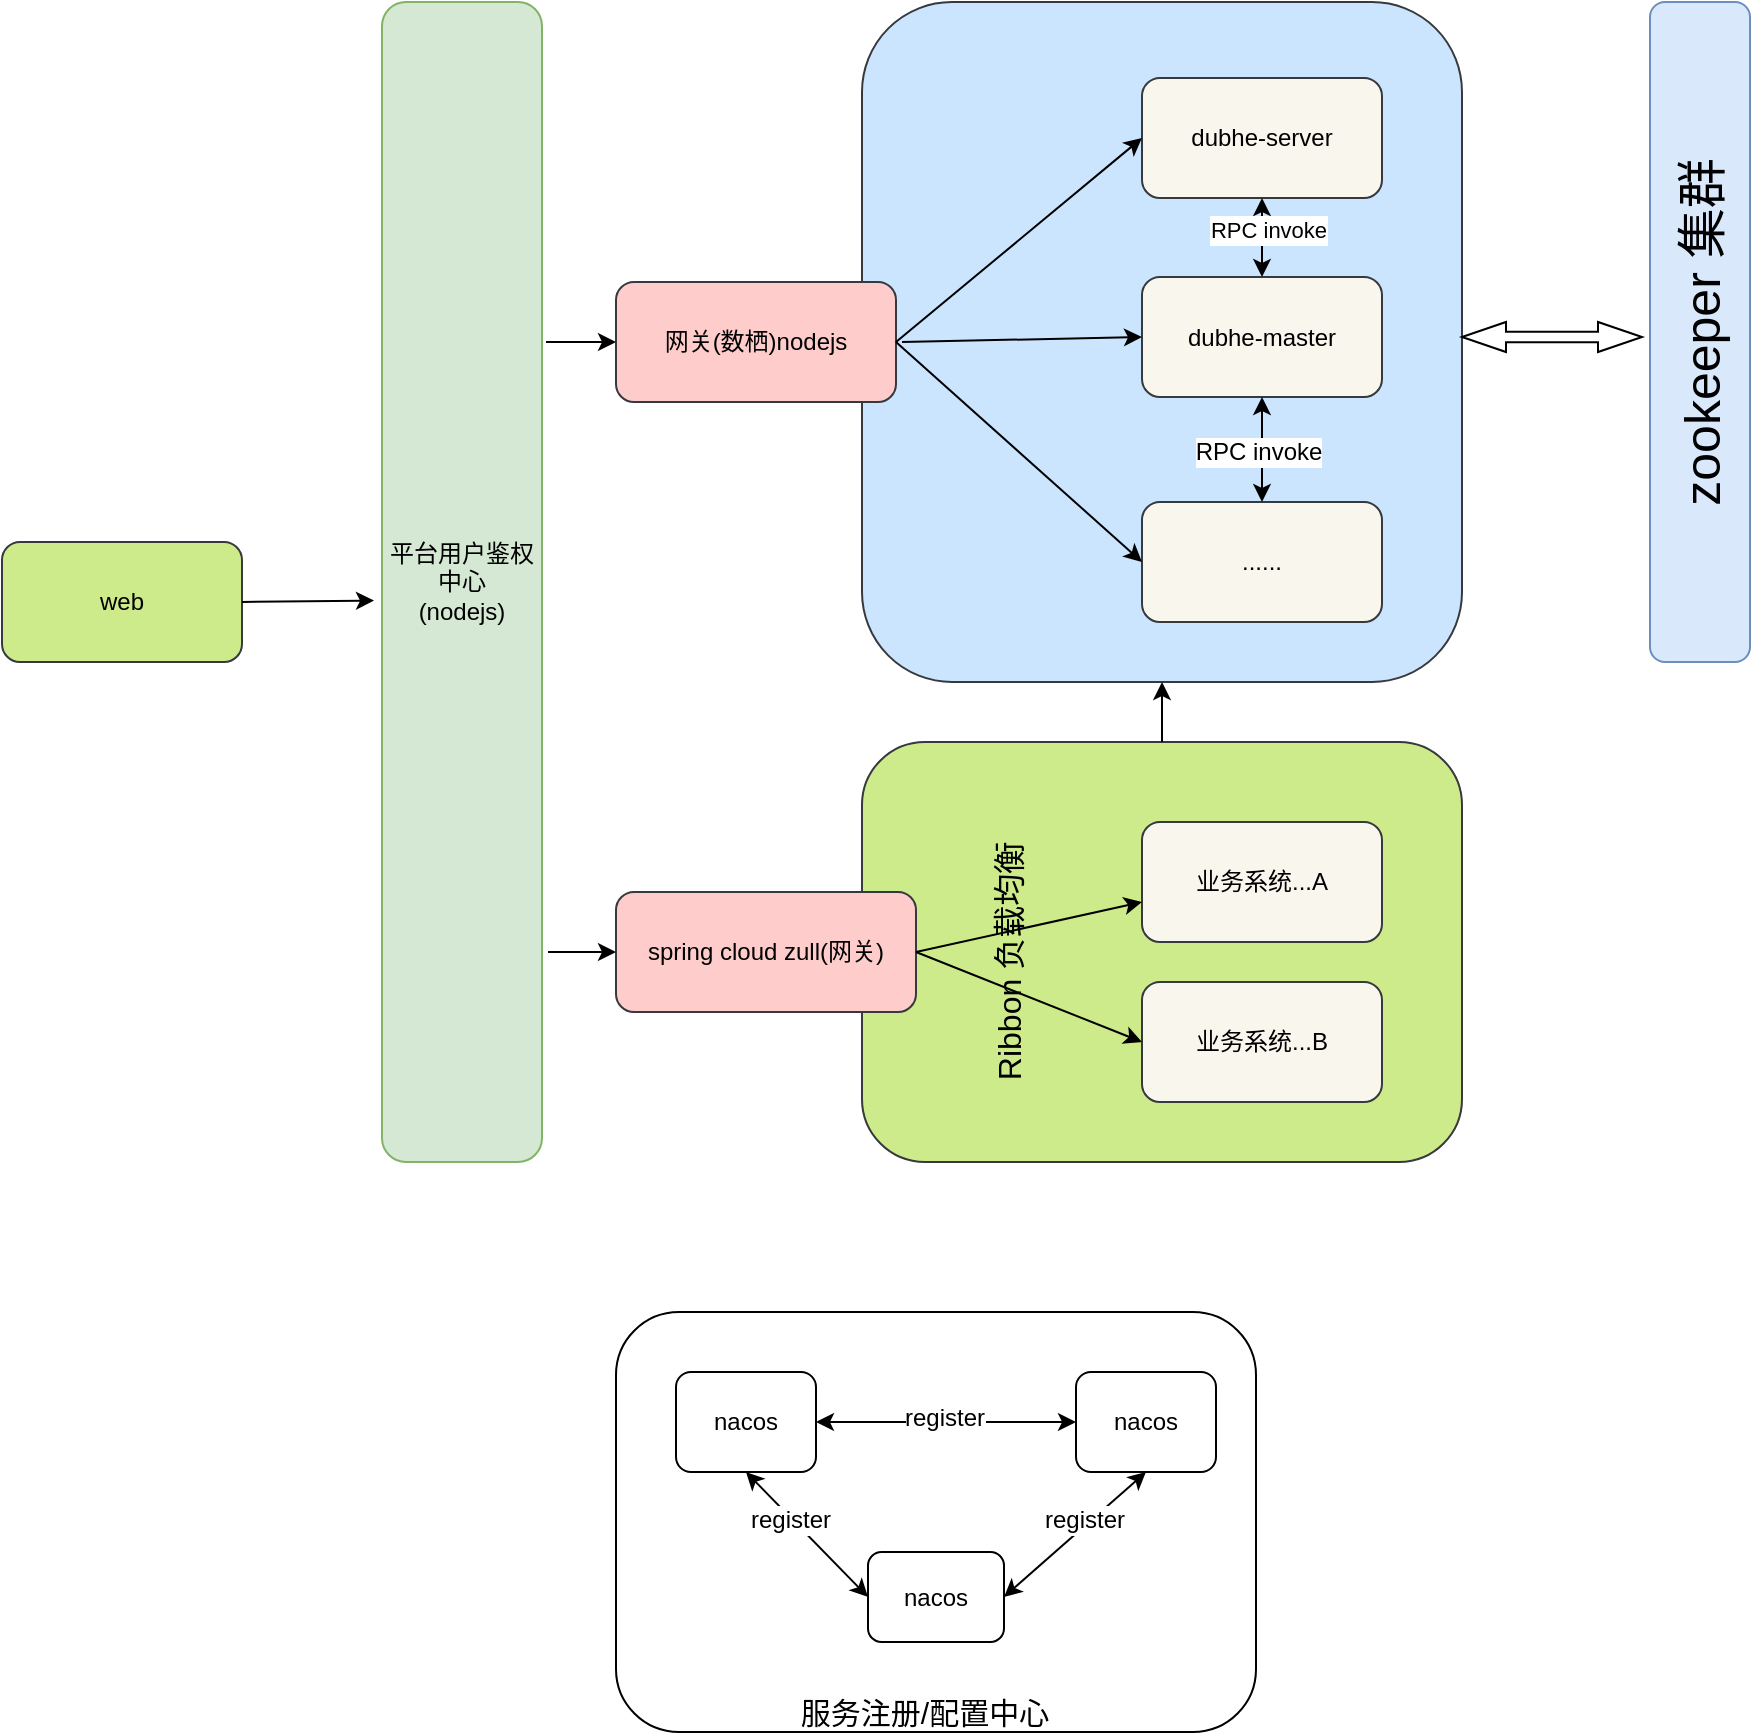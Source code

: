 <mxfile version="10.7.9" type="github"><diagram id="Z2wMfYxgJ7IyGyWlNJuM" name="Page-1"><mxGraphModel dx="928" dy="582" grid="1" gridSize="10" guides="1" tooltips="1" connect="1" arrows="1" fold="1" page="1" pageScale="1" pageWidth="827" pageHeight="1169" math="0" shadow="0"><root><mxCell id="0"/><mxCell id="1" parent="0"/><mxCell id="nHlQIFvXSeypKursABzP-23" value="" style="rounded=1;whiteSpace=wrap;html=1;" vertex="1" parent="1"><mxGeometry x="327" y="705" width="320" height="210" as="geometry"/></mxCell><mxCell id="61aW6Msi4t3Whup2Q2_6-27" value="" style="rounded=1;whiteSpace=wrap;html=1;shadow=0;fillColor=#cdeb8b;strokeColor=#36393d;" parent="1" vertex="1"><mxGeometry x="450" y="420" width="300" height="210" as="geometry"/></mxCell><mxCell id="61aW6Msi4t3Whup2Q2_6-3" value="" style="rounded=1;whiteSpace=wrap;html=1;fillColor=#cce5ff;strokeColor=#36393d;" parent="1" vertex="1"><mxGeometry x="450" y="50" width="300" height="340" as="geometry"/></mxCell><mxCell id="61aW6Msi4t3Whup2Q2_6-18" value="&lt;span&gt;spring cloud zull(网关)&lt;/span&gt;" style="rounded=1;whiteSpace=wrap;html=1;shadow=0;fillColor=#ffcccc;strokeColor=#36393d;" parent="1" vertex="1"><mxGeometry x="327" y="495" width="150" height="60" as="geometry"/></mxCell><mxCell id="61aW6Msi4t3Whup2Q2_6-2" value="网关(数栖)nodejs" style="rounded=1;whiteSpace=wrap;html=1;fillColor=#ffcccc;strokeColor=#36393d;" parent="1" vertex="1"><mxGeometry x="327" y="190" width="140" height="60" as="geometry"/></mxCell><mxCell id="61aW6Msi4t3Whup2Q2_6-4" value="业务系统...A" style="rounded=1;whiteSpace=wrap;html=1;fillColor=#f9f7ed;strokeColor=#36393d;" parent="1" vertex="1"><mxGeometry x="590" y="460" width="120" height="60" as="geometry"/></mxCell><mxCell id="61aW6Msi4t3Whup2Q2_6-9" value="业务系统...B" style="rounded=1;whiteSpace=wrap;html=1;fillColor=#f9f7ed;strokeColor=#36393d;" parent="1" vertex="1"><mxGeometry x="590" y="540" width="120" height="60" as="geometry"/></mxCell><mxCell id="61aW6Msi4t3Whup2Q2_6-5" value="&lt;div&gt;&lt;span&gt;dubhe-server&lt;/span&gt;&lt;/div&gt;" style="rounded=1;whiteSpace=wrap;html=1;fillColor=#f9f7ed;strokeColor=#36393d;" parent="1" vertex="1"><mxGeometry x="590" y="88" width="120" height="60" as="geometry"/></mxCell><mxCell id="61aW6Msi4t3Whup2Q2_6-6" value="&lt;div&gt;&lt;span&gt;dubhe-master &lt;/span&gt;&lt;/div&gt;" style="rounded=1;whiteSpace=wrap;html=1;fillColor=#f9f7ed;strokeColor=#36393d;" parent="1" vertex="1"><mxGeometry x="590" y="187.5" width="120" height="60" as="geometry"/></mxCell><mxCell id="61aW6Msi4t3Whup2Q2_6-8" value="......" style="rounded=1;whiteSpace=wrap;html=1;fillColor=#f9f7ed;strokeColor=#36393d;" parent="1" vertex="1"><mxGeometry x="590" y="300" width="120" height="60" as="geometry"/></mxCell><mxCell id="61aW6Msi4t3Whup2Q2_6-29" style="edgeStyle=none;rounded=0;orthogonalLoop=1;jettySize=auto;html=1;entryX=0;entryY=0.5;entryDx=0;entryDy=0;" parent="1" target="61aW6Msi4t3Whup2Q2_6-2" edge="1"><mxGeometry relative="1" as="geometry"><mxPoint x="292" y="220" as="sourcePoint"/></mxGeometry></mxCell><mxCell id="61aW6Msi4t3Whup2Q2_6-30" style="edgeStyle=none;rounded=0;orthogonalLoop=1;jettySize=auto;html=1;entryX=0;entryY=0.5;entryDx=0;entryDy=0;" parent="1" target="61aW6Msi4t3Whup2Q2_6-18" edge="1"><mxGeometry relative="1" as="geometry"><mxPoint x="293" y="525" as="sourcePoint"/></mxGeometry></mxCell><mxCell id="61aW6Msi4t3Whup2Q2_6-11" value="平台用户鉴权中心&lt;br&gt;(nodejs)&lt;br&gt;" style="rounded=1;whiteSpace=wrap;html=1;direction=west;rotation=0;shadow=0;flipV=0;flipH=0;fillColor=#d5e8d4;strokeColor=#82b366;" parent="1" vertex="1"><mxGeometry x="210" y="50" width="80" height="580" as="geometry"/></mxCell><mxCell id="61aW6Msi4t3Whup2Q2_6-13" value="web" style="rounded=1;whiteSpace=wrap;html=1;shadow=0;fillColor=#cdeb8b;strokeColor=#36393d;" parent="1" vertex="1"><mxGeometry x="20" y="320" width="120" height="60" as="geometry"/></mxCell><mxCell id="61aW6Msi4t3Whup2Q2_6-33" value="" style="endArrow=classic;html=1;exitX=1;exitY=0.5;exitDx=0;exitDy=0;entryX=1.05;entryY=0.484;entryDx=0;entryDy=0;entryPerimeter=0;" parent="1" source="61aW6Msi4t3Whup2Q2_6-13" target="61aW6Msi4t3Whup2Q2_6-11" edge="1"><mxGeometry width="50" height="50" relative="1" as="geometry"><mxPoint x="150" y="380" as="sourcePoint"/><mxPoint x="200" y="330" as="targetPoint"/></mxGeometry></mxCell><mxCell id="61aW6Msi4t3Whup2Q2_6-35" value="" style="endArrow=classic;html=1;exitX=1;exitY=0.5;exitDx=0;exitDy=0;entryX=0;entryY=0.5;entryDx=0;entryDy=0;" parent="1" source="61aW6Msi4t3Whup2Q2_6-2" target="61aW6Msi4t3Whup2Q2_6-8" edge="1"><mxGeometry width="50" height="50" relative="1" as="geometry"><mxPoint x="540" y="260" as="sourcePoint"/><mxPoint x="590" y="210" as="targetPoint"/></mxGeometry></mxCell><mxCell id="61aW6Msi4t3Whup2Q2_6-36" value="" style="endArrow=classic;html=1;exitX=1;exitY=0.5;exitDx=0;exitDy=0;entryX=0;entryY=0.5;entryDx=0;entryDy=0;" parent="1" source="61aW6Msi4t3Whup2Q2_6-2" target="61aW6Msi4t3Whup2Q2_6-5" edge="1"><mxGeometry width="50" height="50" relative="1" as="geometry"><mxPoint x="510" y="190" as="sourcePoint"/><mxPoint x="560" y="140" as="targetPoint"/></mxGeometry></mxCell><mxCell id="61aW6Msi4t3Whup2Q2_6-38" value="" style="endArrow=classic;html=1;entryX=0;entryY=0.5;entryDx=0;entryDy=0;" parent="1" edge="1" target="61aW6Msi4t3Whup2Q2_6-6"><mxGeometry width="50" height="50" relative="1" as="geometry"><mxPoint x="470" y="220" as="sourcePoint"/><mxPoint x="590" y="190" as="targetPoint"/></mxGeometry></mxCell><mxCell id="61aW6Msi4t3Whup2Q2_6-40" value="" style="endArrow=classic;html=1;exitX=1;exitY=0.5;exitDx=0;exitDy=0;" parent="1" source="61aW6Msi4t3Whup2Q2_6-18" edge="1"><mxGeometry width="50" height="50" relative="1" as="geometry"><mxPoint x="540" y="550" as="sourcePoint"/><mxPoint x="590" y="500" as="targetPoint"/></mxGeometry></mxCell><mxCell id="61aW6Msi4t3Whup2Q2_6-41" value="" style="endArrow=classic;html=1;exitX=1;exitY=0.5;exitDx=0;exitDy=0;entryX=0;entryY=0.5;entryDx=0;entryDy=0;" parent="1" source="61aW6Msi4t3Whup2Q2_6-18" target="61aW6Msi4t3Whup2Q2_6-9" edge="1"><mxGeometry width="50" height="50" relative="1" as="geometry"><mxPoint x="552" y="535" as="sourcePoint"/><mxPoint x="600" y="510" as="targetPoint"/></mxGeometry></mxCell><mxCell id="61aW6Msi4t3Whup2Q2_6-43" value="" style="endArrow=classic;html=1;entryX=0.5;entryY=1;entryDx=0;entryDy=0;exitX=0.5;exitY=0;exitDx=0;exitDy=0;" parent="1" source="61aW6Msi4t3Whup2Q2_6-27" target="61aW6Msi4t3Whup2Q2_6-3" edge="1"><mxGeometry width="50" height="50" relative="1" as="geometry"><mxPoint x="467" y="420" as="sourcePoint"/><mxPoint x="517" y="370" as="targetPoint"/></mxGeometry></mxCell><mxCell id="dOo6JsKt_uFTeIu039IR-1" value="zookeeper 集群" style="rounded=1;whiteSpace=wrap;html=1;shadow=0;verticalAlign=middle;horizontal=0;fontSize=25;fillColor=#dae8fc;strokeColor=#6c8ebf;" parent="1" vertex="1"><mxGeometry x="844" y="50" width="50" height="330" as="geometry"/></mxCell><mxCell id="nHlQIFvXSeypKursABzP-7" value="" style="html=1;shadow=0;dashed=0;align=center;verticalAlign=middle;shape=mxgraph.arrows2.twoWayArrow;dy=0.65;dx=22;" vertex="1" parent="1"><mxGeometry x="750" y="210" width="90" height="15" as="geometry"/></mxCell><mxCell id="nHlQIFvXSeypKursABzP-10" value="" style="endArrow=classic;startArrow=classic;html=1;entryX=0.5;entryY=1;entryDx=0;entryDy=0;exitX=0.5;exitY=0;exitDx=0;exitDy=0;" edge="1" parent="1" source="61aW6Msi4t3Whup2Q2_6-6" target="61aW6Msi4t3Whup2Q2_6-5"><mxGeometry width="50" height="50" relative="1" as="geometry"><mxPoint x="630" y="200" as="sourcePoint"/><mxPoint x="680" y="150" as="targetPoint"/></mxGeometry></mxCell><mxCell id="nHlQIFvXSeypKursABzP-11" value="&lt;font style=&quot;font-size: 11px&quot;&gt;RPC invoke&lt;/font&gt;" style="text;html=1;resizable=0;points=[];align=center;verticalAlign=middle;labelBackgroundColor=#ffffff;" vertex="1" connectable="0" parent="nHlQIFvXSeypKursABzP-10"><mxGeometry x="0.2" y="-3" relative="1" as="geometry"><mxPoint as="offset"/></mxGeometry></mxCell><mxCell id="nHlQIFvXSeypKursABzP-12" value="" style="endArrow=classic;startArrow=classic;html=1;entryX=0.5;entryY=1;entryDx=0;entryDy=0;exitX=0.5;exitY=0;exitDx=0;exitDy=0;" edge="1" parent="1" source="61aW6Msi4t3Whup2Q2_6-8" target="61aW6Msi4t3Whup2Q2_6-6"><mxGeometry width="50" height="50" relative="1" as="geometry"><mxPoint x="630" y="320" as="sourcePoint"/><mxPoint x="680" y="270" as="targetPoint"/></mxGeometry></mxCell><mxCell id="nHlQIFvXSeypKursABzP-13" value="RPC invoke" style="text;html=1;resizable=0;points=[];align=center;verticalAlign=middle;labelBackgroundColor=#ffffff;" vertex="1" connectable="0" parent="nHlQIFvXSeypKursABzP-12"><mxGeometry x="-0.038" y="2" relative="1" as="geometry"><mxPoint as="offset"/></mxGeometry></mxCell><mxCell id="nHlQIFvXSeypKursABzP-14" value="nacos" style="rounded=1;whiteSpace=wrap;html=1;" vertex="1" parent="1"><mxGeometry x="357" y="735" width="70" height="50" as="geometry"/></mxCell><mxCell id="nHlQIFvXSeypKursABzP-15" value="nacos" style="rounded=1;whiteSpace=wrap;html=1;" vertex="1" parent="1"><mxGeometry x="557" y="735" width="70" height="50" as="geometry"/></mxCell><mxCell id="nHlQIFvXSeypKursABzP-16" value="nacos" style="rounded=1;whiteSpace=wrap;html=1;" vertex="1" parent="1"><mxGeometry x="453" y="825" width="68" height="45" as="geometry"/></mxCell><mxCell id="nHlQIFvXSeypKursABzP-17" value="" style="endArrow=classic;startArrow=classic;html=1;exitX=1;exitY=0.5;exitDx=0;exitDy=0;entryX=0;entryY=0.5;entryDx=0;entryDy=0;" edge="1" parent="1" source="nHlQIFvXSeypKursABzP-14" target="nHlQIFvXSeypKursABzP-15"><mxGeometry width="50" height="50" relative="1" as="geometry"><mxPoint x="487" y="805" as="sourcePoint"/><mxPoint x="537" y="755" as="targetPoint"/></mxGeometry></mxCell><mxCell id="nHlQIFvXSeypKursABzP-21" value="register" style="text;html=1;resizable=0;points=[];align=center;verticalAlign=middle;labelBackgroundColor=#ffffff;" vertex="1" connectable="0" parent="nHlQIFvXSeypKursABzP-17"><mxGeometry x="-0.024" y="2" relative="1" as="geometry"><mxPoint as="offset"/></mxGeometry></mxCell><mxCell id="nHlQIFvXSeypKursABzP-18" value="" style="endArrow=classic;startArrow=classic;html=1;entryX=0.5;entryY=1;entryDx=0;entryDy=0;exitX=1;exitY=0.5;exitDx=0;exitDy=0;" edge="1" parent="1" source="nHlQIFvXSeypKursABzP-16" target="nHlQIFvXSeypKursABzP-15"><mxGeometry width="50" height="50" relative="1" as="geometry"><mxPoint x="527" y="865" as="sourcePoint"/><mxPoint x="577" y="815" as="targetPoint"/></mxGeometry></mxCell><mxCell id="nHlQIFvXSeypKursABzP-20" value="register" style="text;html=1;resizable=0;points=[];align=center;verticalAlign=middle;labelBackgroundColor=#ffffff;" vertex="1" connectable="0" parent="nHlQIFvXSeypKursABzP-18"><mxGeometry x="0.176" y="3" relative="1" as="geometry"><mxPoint as="offset"/></mxGeometry></mxCell><mxCell id="nHlQIFvXSeypKursABzP-19" value="" style="endArrow=classic;startArrow=classic;html=1;entryX=0;entryY=0.5;entryDx=0;entryDy=0;exitX=0.5;exitY=1;exitDx=0;exitDy=0;" edge="1" parent="1" source="nHlQIFvXSeypKursABzP-14" target="nHlQIFvXSeypKursABzP-16"><mxGeometry width="50" height="50" relative="1" as="geometry"><mxPoint x="457" y="805" as="sourcePoint"/><mxPoint x="467" y="815" as="targetPoint"/></mxGeometry></mxCell><mxCell id="nHlQIFvXSeypKursABzP-22" value="register" style="text;html=1;resizable=0;points=[];align=center;verticalAlign=middle;labelBackgroundColor=#ffffff;" vertex="1" connectable="0" parent="nHlQIFvXSeypKursABzP-19"><mxGeometry x="-0.26" y="-1" relative="1" as="geometry"><mxPoint as="offset"/></mxGeometry></mxCell><mxCell id="nHlQIFvXSeypKursABzP-25" value="服务注册/配置中心" style="text;html=1;strokeColor=none;fillColor=none;align=center;verticalAlign=middle;whiteSpace=wrap;rounded=0;fontSize=15;" vertex="1" parent="1"><mxGeometry x="391.5" y="895" width="179" height="20" as="geometry"/></mxCell><mxCell id="nHlQIFvXSeypKursABzP-28" value="&lt;span style=&quot;font-size: 16px&quot;&gt;Ribbon 负载均衡&lt;/span&gt;" style="text;html=1;strokeColor=none;fillColor=none;align=center;verticalAlign=middle;whiteSpace=wrap;rounded=0;fontSize=16;direction=north;horizontal=0;" vertex="1" parent="1"><mxGeometry x="510" y="460" width="27" height="140" as="geometry"/></mxCell></root></mxGraphModel></diagram><diagram id="5HTvlb9E3KrYfjwC5YQ6" name="Page-2"><mxGraphModel dx="928" dy="582" grid="1" gridSize="10" guides="1" tooltips="1" connect="1" arrows="1" fold="1" page="1" pageScale="1" pageWidth="827" pageHeight="1169" math="0" shadow="0"><root><mxCell id="dpsOGxxb5Uyq6sVKG2Je-0"/><mxCell id="dpsOGxxb5Uyq6sVKG2Je-1" parent="dpsOGxxb5Uyq6sVKG2Je-0"/><mxCell id="miuz2h9Z77L5BnwakG6D-60" value="" style="rounded=1;whiteSpace=wrap;html=1;fontSize=11;align=center;fillColor=#f5f5f5;strokeColor=#666666;fontColor=#333333;" vertex="1" parent="dpsOGxxb5Uyq6sVKG2Je-1"><mxGeometry x="489" y="450" width="271" height="220" as="geometry"/></mxCell><mxCell id="miuz2h9Z77L5BnwakG6D-38" value="" style="rounded=1;whiteSpace=wrap;html=1;fontSize=11;align=center;fillColor=#f5f5f5;strokeColor=#666666;fontColor=#333333;" vertex="1" parent="dpsOGxxb5Uyq6sVKG2Je-1"><mxGeometry x="50" y="455" width="250" height="220" as="geometry"/></mxCell><mxCell id="miuz2h9Z77L5BnwakG6D-30" value="" style="rounded=1;whiteSpace=wrap;html=1;fontSize=11;align=right;fillColor=#f5f5f5;strokeColor=#666666;fontColor=#333333;" vertex="1" parent="dpsOGxxb5Uyq6sVKG2Je-1"><mxGeometry x="50" y="10" width="240" height="280" as="geometry"/></mxCell><mxCell id="miuz2h9Z77L5BnwakG6D-2" value="" style="rounded=1;whiteSpace=wrap;html=1;fontSize=16;fillColor=#f5f5f5;strokeColor=#666666;fontColor=#333333;" vertex="1" parent="dpsOGxxb5Uyq6sVKG2Je-1"><mxGeometry x="487.5" y="10" width="221" height="270" as="geometry"/></mxCell><mxCell id="dpsOGxxb5Uyq6sVKG2Je-2" value="tab_A" style="rounded=1;whiteSpace=wrap;html=1;shadow=0;fillColor=#f8cecc;strokeColor=#b85450;" parent="dpsOGxxb5Uyq6sVKG2Je-1" vertex="1"><mxGeometry x="536" y="40" width="50" height="40" as="geometry"/></mxCell><mxCell id="miuz2h9Z77L5BnwakG6D-0" value="tab_C" style="rounded=1;whiteSpace=wrap;html=1;shadow=0;fillColor=#f8cecc;strokeColor=#b85450;" vertex="1" parent="dpsOGxxb5Uyq6sVKG2Je-1"><mxGeometry x="576" y="110" width="50" height="30" as="geometry"/></mxCell><mxCell id="miuz2h9Z77L5BnwakG6D-1" value="tab_B" style="rounded=1;whiteSpace=wrap;html=1;shadow=0;fillColor=#f8cecc;strokeColor=#b85450;" vertex="1" parent="dpsOGxxb5Uyq6sVKG2Je-1"><mxGeometry x="621" y="40" width="50" height="40" as="geometry"/></mxCell><mxCell id="miuz2h9Z77L5BnwakG6D-3" value="" style="endArrow=classic;startArrow=classic;html=1;fontSize=16;entryX=0;entryY=0.5;entryDx=0;entryDy=0;exitX=0.5;exitY=1;exitDx=0;exitDy=0;" edge="1" parent="dpsOGxxb5Uyq6sVKG2Je-1" source="dpsOGxxb5Uyq6sVKG2Je-2" target="miuz2h9Z77L5BnwakG6D-0"><mxGeometry width="50" height="50" relative="1" as="geometry"><mxPoint x="531" y="130" as="sourcePoint"/><mxPoint x="581" y="80" as="targetPoint"/></mxGeometry></mxCell><mxCell id="miuz2h9Z77L5BnwakG6D-4" value="" style="endArrow=classic;startArrow=classic;html=1;fontSize=16;exitX=1;exitY=0.5;exitDx=0;exitDy=0;entryX=0.5;entryY=1;entryDx=0;entryDy=0;" edge="1" parent="dpsOGxxb5Uyq6sVKG2Je-1" source="miuz2h9Z77L5BnwakG6D-0" target="miuz2h9Z77L5BnwakG6D-1"><mxGeometry width="50" height="50" relative="1" as="geometry"><mxPoint x="601" y="125" as="sourcePoint"/><mxPoint x="651" y="75" as="targetPoint"/></mxGeometry></mxCell><mxCell id="miuz2h9Z77L5BnwakG6D-5" value="" style="endArrow=classic;html=1;fontSize=16;exitX=1;exitY=0.5;exitDx=0;exitDy=0;entryX=0;entryY=0.5;entryDx=0;entryDy=0;" edge="1" parent="dpsOGxxb5Uyq6sVKG2Je-1" source="dpsOGxxb5Uyq6sVKG2Je-2" target="miuz2h9Z77L5BnwakG6D-1"><mxGeometry width="50" height="50" relative="1" as="geometry"><mxPoint x="591" y="100" as="sourcePoint"/><mxPoint x="641" y="50" as="targetPoint"/></mxGeometry></mxCell><mxCell id="miuz2h9Z77L5BnwakG6D-6" value="标识列 关联" style="text;html=1;strokeColor=none;fillColor=none;align=center;verticalAlign=middle;whiteSpace=wrap;rounded=0;fontSize=9;" vertex="1" parent="dpsOGxxb5Uyq6sVKG2Je-1"><mxGeometry x="548.5" y="85" width="105" height="20" as="geometry"/></mxCell><mxCell id="miuz2h9Z77L5BnwakG6D-8" value="实体（客户实体）" style="text;html=1;strokeColor=none;fillColor=none;align=center;verticalAlign=middle;whiteSpace=wrap;rounded=0;fontSize=14;" vertex="1" parent="dpsOGxxb5Uyq6sVKG2Je-1"><mxGeometry x="515" y="235" width="166" height="30" as="geometry"/></mxCell><mxCell id="miuz2h9Z77L5BnwakG6D-10" style="edgeStyle=orthogonalEdgeStyle;rounded=0;orthogonalLoop=1;jettySize=auto;html=1;exitX=0.5;exitY=1;exitDx=0;exitDy=0;fontSize=14;" edge="1" parent="dpsOGxxb5Uyq6sVKG2Je-1"><mxGeometry relative="1" as="geometry"><mxPoint x="601" y="300" as="sourcePoint"/><mxPoint x="601" y="300" as="targetPoint"/></mxGeometry></mxCell><mxCell id="miuz2h9Z77L5BnwakG6D-11" value="应用标签配置/前台标签" style="rounded=1;whiteSpace=wrap;html=1;fontSize=14;fillColor=#ffe6cc;strokeColor=#d79b00;" vertex="1" parent="dpsOGxxb5Uyq6sVKG2Je-1"><mxGeometry x="70" y="35" width="170" height="55" as="geometry"/></mxCell><mxCell id="miuz2h9Z77L5BnwakG6D-13" value="&lt;span&gt;&lt;font style=&quot;font-size: 11px&quot;&gt;对实体的字段设置标签，以提供前台标签使用&lt;/font&gt;&lt;/span&gt;" style="shape=callout;whiteSpace=wrap;html=1;perimeter=calloutPerimeter;fontSize=14;align=center;position2=0;" vertex="1" parent="dpsOGxxb5Uyq6sVKG2Je-1"><mxGeometry x="691" y="80" width="120" height="80" as="geometry"/></mxCell><mxCell id="miuz2h9Z77L5BnwakG6D-14" value="&lt;span&gt;设置标签/后台标签&lt;/span&gt;" style="rounded=1;whiteSpace=wrap;html=1;fontSize=14;align=center;fillColor=#f8cecc;strokeColor=#b85450;" vertex="1" parent="dpsOGxxb5Uyq6sVKG2Je-1"><mxGeometry x="540" y="160" width="120" height="60" as="geometry"/></mxCell><mxCell id="miuz2h9Z77L5BnwakG6D-15" value="客户标签" style="html=1;shadow=0;dashed=0;align=right;verticalAlign=middle;shape=mxgraph.arrows2.arrow;dy=0;dx=30;notch=30;fontSize=14;fillColor=#ffe6cc;strokeColor=#d79b00;" vertex="1" parent="dpsOGxxb5Uyq6sVKG2Je-1"><mxGeometry x="100" y="100" width="100" height="60" as="geometry"/></mxCell><mxCell id="miuz2h9Z77L5BnwakG6D-17" value="基本" style="html=1;shadow=0;dashed=0;align=center;verticalAlign=middle;shape=mxgraph.arrows2.arrow;dy=0;dx=10;notch=10;fontSize=14;fillColor=#fff2cc;strokeColor=#d6b656;" vertex="1" parent="dpsOGxxb5Uyq6sVKG2Je-1"><mxGeometry x="155" y="170" width="100" height="30" as="geometry"/></mxCell><mxCell id="miuz2h9Z77L5BnwakG6D-18" value="行为" style="html=1;shadow=0;dashed=0;align=center;verticalAlign=middle;shape=mxgraph.arrows2.arrow;dy=0;dx=10;notch=10;fontSize=14;fillColor=#fff2cc;strokeColor=#d6b656;" vertex="1" parent="dpsOGxxb5Uyq6sVKG2Je-1"><mxGeometry x="155" y="210" width="100" height="30" as="geometry"/></mxCell><mxCell id="miuz2h9Z77L5BnwakG6D-19" value="交易" style="html=1;shadow=0;dashed=0;align=center;verticalAlign=middle;shape=mxgraph.arrows2.arrow;dy=0;dx=10;notch=10;fontSize=14;fillColor=#fff2cc;strokeColor=#d6b656;" vertex="1" parent="dpsOGxxb5Uyq6sVKG2Je-1"><mxGeometry x="155" y="250" width="100" height="30" as="geometry"/></mxCell><mxCell id="miuz2h9Z77L5BnwakG6D-20" value="" style="endArrow=none;dashed=1;html=1;fontSize=14;entryX=0.53;entryY=1.017;entryDx=0;entryDy=0;entryPerimeter=0;fillColor=#ffe6cc;strokeColor=#d79b00;" edge="1" parent="dpsOGxxb5Uyq6sVKG2Je-1" target="miuz2h9Z77L5BnwakG6D-15"><mxGeometry width="50" height="50" relative="1" as="geometry"><mxPoint x="153" y="280" as="sourcePoint"/><mxPoint x="160" y="190" as="targetPoint"/></mxGeometry></mxCell><mxCell id="miuz2h9Z77L5BnwakG6D-22" value="姓名&lt;br style=&quot;font-size: 11px;&quot;&gt;性别&lt;br style=&quot;font-size: 11px;&quot;&gt;手机&lt;br style=&quot;font-size: 11px;&quot;&gt;....&lt;br style=&quot;font-size: 11px;&quot;&gt;" style="text;html=1;strokeColor=none;fillColor=none;align=center;verticalAlign=middle;whiteSpace=wrap;rounded=0;fontSize=11;" vertex="1" parent="dpsOGxxb5Uyq6sVKG2Je-1"><mxGeometry x="260" y="180" width="40" height="15" as="geometry"/></mxCell><mxCell id="miuz2h9Z77L5BnwakG6D-27" value="" style="endArrow=classic;html=1;fontSize=11;exitX=0;exitY=0.5;exitDx=0;exitDy=0;entryX=0;entryY=0.5;entryDx=0;entryDy=0;" edge="1" parent="dpsOGxxb5Uyq6sVKG2Je-1" source="miuz2h9Z77L5BnwakG6D-22" target="miuz2h9Z77L5BnwakG6D-2"><mxGeometry width="50" height="50" relative="1" as="geometry"><mxPoint x="310" y="220" as="sourcePoint"/><mxPoint x="470" y="180" as="targetPoint"/></mxGeometry></mxCell><mxCell id="miuz2h9Z77L5BnwakG6D-28" value="" style="endArrow=classic;html=1;fontSize=11;exitX=1;exitY=0.5;exitDx=0;exitDy=0;exitPerimeter=0;entryX=0;entryY=0.5;entryDx=0;entryDy=0;" edge="1" parent="dpsOGxxb5Uyq6sVKG2Je-1" source="miuz2h9Z77L5BnwakG6D-18" target="miuz2h9Z77L5BnwakG6D-2"><mxGeometry width="50" height="50" relative="1" as="geometry"><mxPoint x="270" y="260" as="sourcePoint"/><mxPoint x="470" y="180" as="targetPoint"/></mxGeometry></mxCell><mxCell id="miuz2h9Z77L5BnwakG6D-31" value="" style="endArrow=classic;html=1;fontSize=11;exitX=1;exitY=0.5;exitDx=0;exitDy=0;exitPerimeter=0;entryX=0;entryY=0.5;entryDx=0;entryDy=0;" edge="1" parent="dpsOGxxb5Uyq6sVKG2Je-1" source="miuz2h9Z77L5BnwakG6D-19" target="miuz2h9Z77L5BnwakG6D-2"><mxGeometry width="50" height="50" relative="1" as="geometry"><mxPoint x="330" y="280" as="sourcePoint"/><mxPoint x="470" y="180" as="targetPoint"/></mxGeometry></mxCell><mxCell id="miuz2h9Z77L5BnwakG6D-35" value="" style="shape=mxgraph.bpmn.service_task;html=1;outlineConnect=0;fontSize=11;align=right;" vertex="1" parent="dpsOGxxb5Uyq6sVKG2Je-1"><mxGeometry x="133" y="290" width="74" height="50" as="geometry"/></mxCell><mxCell id="miuz2h9Z77L5BnwakG6D-36" value="SQL 动态构建" style="text;html=1;strokeColor=none;fillColor=none;align=center;verticalAlign=middle;whiteSpace=wrap;rounded=0;fontSize=11;" vertex="1" parent="dpsOGxxb5Uyq6sVKG2Je-1"><mxGeometry x="215" y="305" width="95" height="20" as="geometry"/></mxCell><mxCell id="miuz2h9Z77L5BnwakG6D-37" value="&lt;div style=&quot;text-align: center&quot;&gt;&lt;span&gt;发布&lt;/span&gt;&lt;/div&gt;" style="rounded=1;whiteSpace=wrap;html=1;fontSize=11;align=center;fillColor=#d5e8d4;strokeColor=#82b366;" vertex="1" parent="dpsOGxxb5Uyq6sVKG2Je-1"><mxGeometry x="50" y="370" width="250" height="40" as="geometry"/></mxCell><mxCell id="miuz2h9Z77L5BnwakG6D-44" value="客户标签" style="html=1;shadow=0;dashed=0;align=right;verticalAlign=middle;shape=mxgraph.arrows2.arrow;dy=0;dx=30;notch=30;fontSize=14;fillColor=#dae8fc;strokeColor=#6c8ebf;" vertex="1" parent="dpsOGxxb5Uyq6sVKG2Je-1"><mxGeometry x="95" y="475" width="100" height="60" as="geometry"/></mxCell><mxCell id="miuz2h9Z77L5BnwakG6D-45" value="基本" style="html=1;shadow=0;dashed=0;align=center;verticalAlign=middle;shape=mxgraph.arrows2.arrow;dy=0;dx=10;notch=10;fontSize=14;fillColor=#dae8fc;strokeColor=#6c8ebf;" vertex="1" parent="dpsOGxxb5Uyq6sVKG2Je-1"><mxGeometry x="150" y="545" width="100" height="30" as="geometry"/></mxCell><mxCell id="miuz2h9Z77L5BnwakG6D-46" value="行为" style="html=1;shadow=0;dashed=0;align=center;verticalAlign=middle;shape=mxgraph.arrows2.arrow;dy=0;dx=10;notch=10;fontSize=14;fillColor=#dae8fc;strokeColor=#6c8ebf;" vertex="1" parent="dpsOGxxb5Uyq6sVKG2Je-1"><mxGeometry x="150" y="585" width="100" height="30" as="geometry"/></mxCell><mxCell id="miuz2h9Z77L5BnwakG6D-47" value="交易" style="html=1;shadow=0;dashed=0;align=center;verticalAlign=middle;shape=mxgraph.arrows2.arrow;dy=0;dx=10;notch=10;fontSize=14;fillColor=#dae8fc;strokeColor=#6c8ebf;" vertex="1" parent="dpsOGxxb5Uyq6sVKG2Je-1"><mxGeometry x="150" y="625" width="100" height="30" as="geometry"/></mxCell><mxCell id="miuz2h9Z77L5BnwakG6D-48" value="" style="endArrow=none;dashed=1;html=1;fontSize=14;entryX=0.53;entryY=1.017;entryDx=0;entryDy=0;entryPerimeter=0;" edge="1" parent="dpsOGxxb5Uyq6sVKG2Je-1"><mxGeometry width="50" height="50" relative="1" as="geometry"><mxPoint x="140" y="655" as="sourcePoint"/><mxPoint x="140" y="536" as="targetPoint"/></mxGeometry></mxCell><mxCell id="miuz2h9Z77L5BnwakG6D-50" value="执行SQL 加工" style="rounded=1;whiteSpace=wrap;html=1;fontSize=11;align=center;fillColor=#60a917;strokeColor=#2D7600;fontColor=#ffffff;" vertex="1" parent="dpsOGxxb5Uyq6sVKG2Je-1"><mxGeometry x="556" y="519" width="140" height="35" as="geometry"/></mxCell><mxCell id="miuz2h9Z77L5BnwakG6D-52" value="结果写入hive 临时表" style="rounded=1;whiteSpace=wrap;html=1;fontSize=11;align=center;fillColor=#60a917;strokeColor=#2D7600;fontColor=#ffffff;" vertex="1" parent="dpsOGxxb5Uyq6sVKG2Je-1"><mxGeometry x="556" y="567" width="140" height="35" as="geometry"/></mxCell><mxCell id="miuz2h9Z77L5BnwakG6D-53" value="数据交换同步到mysql" style="rounded=1;whiteSpace=wrap;html=1;fontSize=11;align=center;fillColor=#60a917;strokeColor=#2D7600;fontColor=#ffffff;" vertex="1" parent="dpsOGxxb5Uyq6sVKG2Je-1"><mxGeometry x="556" y="615" width="140" height="35" as="geometry"/></mxCell><mxCell id="miuz2h9Z77L5BnwakG6D-54" value="执行引擎 调度任务配置" style="text;html=1;strokeColor=none;fillColor=none;align=center;verticalAlign=middle;whiteSpace=wrap;rounded=0;fontSize=11;" vertex="1" parent="dpsOGxxb5Uyq6sVKG2Je-1"><mxGeometry x="246" y="590.5" width="150" height="20" as="geometry"/></mxCell><mxCell id="miuz2h9Z77L5BnwakG6D-56" value="执行引擎 调度任务配置" style="text;html=1;strokeColor=none;fillColor=none;align=center;verticalAlign=middle;whiteSpace=wrap;rounded=0;fontSize=11;" vertex="1" parent="dpsOGxxb5Uyq6sVKG2Je-1"><mxGeometry x="245" y="554" width="150" height="20" as="geometry"/></mxCell><mxCell id="miuz2h9Z77L5BnwakG6D-57" value="执行引擎 调度任务配置" style="text;html=1;strokeColor=none;fillColor=none;align=center;verticalAlign=middle;whiteSpace=wrap;rounded=0;fontSize=11;" vertex="1" parent="dpsOGxxb5Uyq6sVKG2Je-1"><mxGeometry x="250" y="630" width="150" height="20" as="geometry"/></mxCell><mxCell id="miuz2h9Z77L5BnwakG6D-61" value="数栖平台" style="text;html=1;strokeColor=none;fillColor=none;align=center;verticalAlign=middle;whiteSpace=wrap;rounded=0;fontSize=11;" vertex="1" parent="dpsOGxxb5Uyq6sVKG2Je-1"><mxGeometry x="570" y="455" width="114" height="25" as="geometry"/></mxCell><mxCell id="miuz2h9Z77L5BnwakG6D-63" value="Mysql" style="shape=cylinder;whiteSpace=wrap;html=1;boundedLbl=1;backgroundOutline=1;fontSize=11;align=center;fillColor=#dae8fc;strokeColor=#6c8ebf;" vertex="1" parent="dpsOGxxb5Uyq6sVKG2Je-1"><mxGeometry x="113" y="720" width="115" height="130" as="geometry"/></mxCell></root></mxGraphModel></diagram></mxfile>